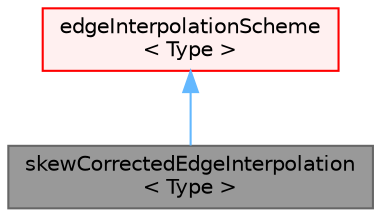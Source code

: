 digraph "skewCorrectedEdgeInterpolation&lt; Type &gt;"
{
 // LATEX_PDF_SIZE
  bgcolor="transparent";
  edge [fontname=Helvetica,fontsize=10,labelfontname=Helvetica,labelfontsize=10];
  node [fontname=Helvetica,fontsize=10,shape=box,height=0.2,width=0.4];
  Node1 [id="Node000001",label="skewCorrectedEdgeInterpolation\l\< Type \>",height=0.2,width=0.4,color="gray40", fillcolor="grey60", style="filled", fontcolor="black",tooltip="Linear/upwind blended differencing scheme."];
  Node2 -> Node1 [id="edge1_Node000001_Node000002",dir="back",color="steelblue1",style="solid",tooltip=" "];
  Node2 [id="Node000002",label="edgeInterpolationScheme\l\< Type \>",height=0.2,width=0.4,color="red", fillcolor="#FFF0F0", style="filled",URL="$classFoam_1_1edgeInterpolationScheme.html",tooltip="Abstract base class for edge interpolation schemes."];
}
